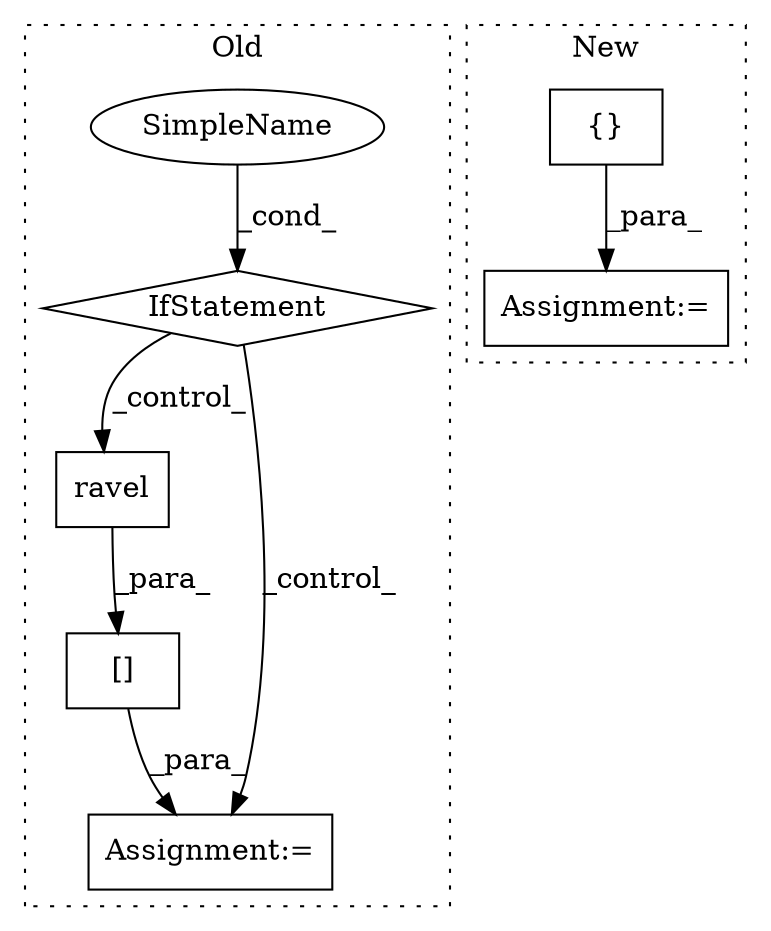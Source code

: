 digraph G {
subgraph cluster0 {
1 [label="ravel" a="32" s="12671" l="7" shape="box"];
4 [label="Assignment:=" a="7" s="12709" l="1" shape="box"];
5 [label="SimpleName" a="42" s="" l="" shape="ellipse"];
6 [label="IfStatement" a="25" s="12175,12228" l="4,2" shape="diamond"];
7 [label="[]" a="2" s="12710,12728" l="11,1" shape="box"];
label = "Old";
style="dotted";
}
subgraph cluster1 {
2 [label="{}" a="4" s="12284,12288" l="1,1" shape="box"];
3 [label="Assignment:=" a="7" s="12265" l="1" shape="box"];
label = "New";
style="dotted";
}
1 -> 7 [label="_para_"];
2 -> 3 [label="_para_"];
5 -> 6 [label="_cond_"];
6 -> 1 [label="_control_"];
6 -> 4 [label="_control_"];
7 -> 4 [label="_para_"];
}